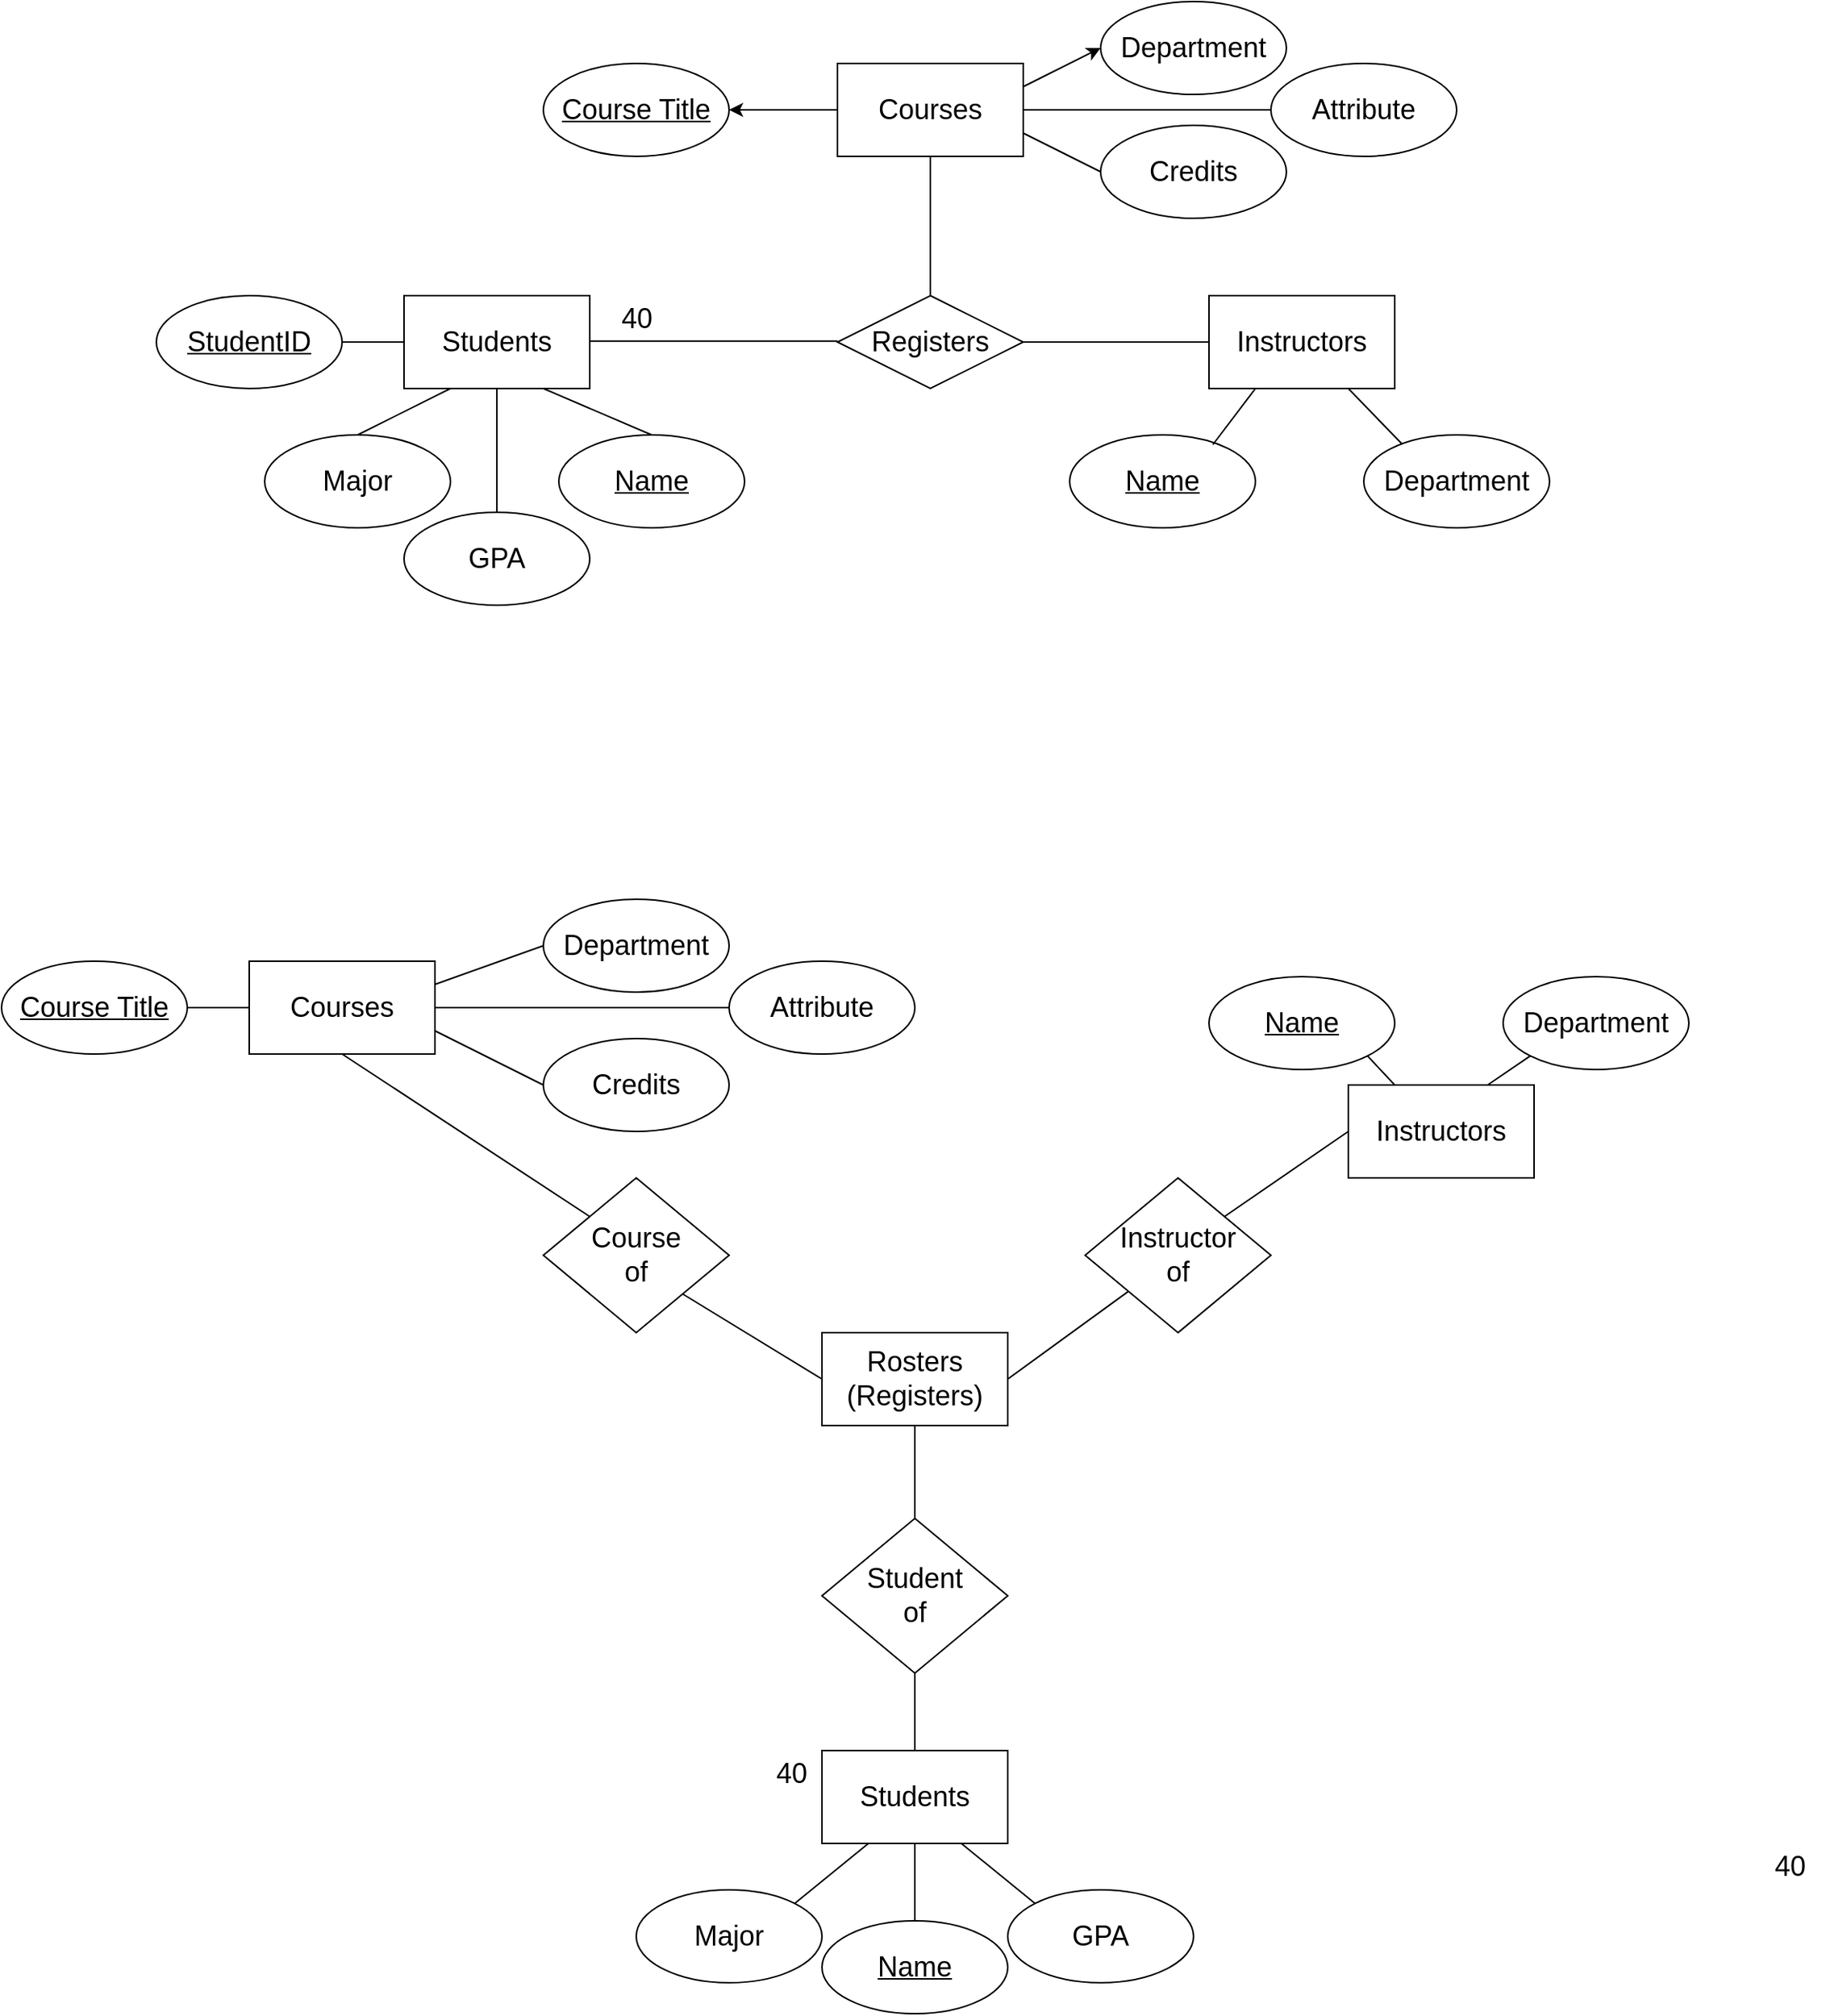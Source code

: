 <mxfile version="18.1.1" type="github">
  <diagram id="D5AAtSXQsttPuj6VKfQw" name="Page-1">
    <mxGraphModel dx="1674" dy="818" grid="1" gridSize="10" guides="1" tooltips="1" connect="1" arrows="1" fold="1" page="1" pageScale="1" pageWidth="850" pageHeight="1400" math="0" shadow="0">
      <root>
        <mxCell id="0" />
        <mxCell id="1" parent="0" />
        <mxCell id="kqk-4xn9vtSDWn9mELsq-3" value="&lt;font style=&quot;font-size: 18px&quot;&gt;Students&lt;/font&gt;" style="rounded=0;whiteSpace=wrap;html=1;" parent="1" vertex="1">
          <mxGeometry x="-120" y="330" width="120" height="60" as="geometry" />
        </mxCell>
        <mxCell id="kqk-4xn9vtSDWn9mELsq-47" value="" style="edgeStyle=orthogonalEdgeStyle;rounded=0;orthogonalLoop=1;jettySize=auto;html=1;fontSize=18;" parent="1" source="kqk-4xn9vtSDWn9mELsq-10" target="kqk-4xn9vtSDWn9mELsq-46" edge="1">
          <mxGeometry relative="1" as="geometry" />
        </mxCell>
        <mxCell id="kqk-4xn9vtSDWn9mELsq-10" value="&lt;font style=&quot;font-size: 18px&quot;&gt;Courses&lt;/font&gt;" style="rounded=0;whiteSpace=wrap;html=1;" parent="1" vertex="1">
          <mxGeometry x="160" y="180" width="120" height="60" as="geometry" />
        </mxCell>
        <mxCell id="kqk-4xn9vtSDWn9mELsq-21" value="Registers" style="rhombus;whiteSpace=wrap;html=1;fontSize=18;" parent="1" vertex="1">
          <mxGeometry x="160" y="330" width="120" height="60" as="geometry" />
        </mxCell>
        <mxCell id="kqk-4xn9vtSDWn9mELsq-24" value="" style="endArrow=none;html=1;rounded=0;exitX=0.5;exitY=0;exitDx=0;exitDy=0;" parent="1" source="kqk-4xn9vtSDWn9mELsq-21" edge="1">
          <mxGeometry width="50" height="50" relative="1" as="geometry">
            <mxPoint x="310" y="410" as="sourcePoint" />
            <mxPoint x="220" y="240" as="targetPoint" />
          </mxGeometry>
        </mxCell>
        <mxCell id="kqk-4xn9vtSDWn9mELsq-38" value="&lt;font style=&quot;font-size: 18px&quot;&gt;Department&lt;/font&gt;" style="ellipse;whiteSpace=wrap;html=1;" parent="1" vertex="1">
          <mxGeometry x="330" y="140" width="120" height="60" as="geometry" />
        </mxCell>
        <mxCell id="kqk-4xn9vtSDWn9mELsq-42" value="&lt;font style=&quot;font-size: 18px&quot;&gt;Credits&lt;/font&gt;" style="ellipse;whiteSpace=wrap;html=1;" parent="1" vertex="1">
          <mxGeometry x="330" y="220" width="120" height="60" as="geometry" />
        </mxCell>
        <mxCell id="kqk-4xn9vtSDWn9mELsq-43" value="" style="endArrow=classic;html=1;rounded=0;fontSize=18;entryX=0;entryY=0.5;entryDx=0;entryDy=0;exitX=1;exitY=0.25;exitDx=0;exitDy=0;" parent="1" source="kqk-4xn9vtSDWn9mELsq-10" target="kqk-4xn9vtSDWn9mELsq-38" edge="1">
          <mxGeometry width="50" height="50" relative="1" as="geometry">
            <mxPoint x="310" y="400" as="sourcePoint" />
            <mxPoint x="360" y="350" as="targetPoint" />
          </mxGeometry>
        </mxCell>
        <mxCell id="kqk-4xn9vtSDWn9mELsq-44" value="" style="endArrow=none;html=1;rounded=0;fontSize=18;exitX=1;exitY=0.75;exitDx=0;exitDy=0;entryX=0;entryY=0.5;entryDx=0;entryDy=0;" parent="1" source="kqk-4xn9vtSDWn9mELsq-10" target="kqk-4xn9vtSDWn9mELsq-42" edge="1">
          <mxGeometry width="50" height="50" relative="1" as="geometry">
            <mxPoint x="310" y="400" as="sourcePoint" />
            <mxPoint x="360" y="350" as="targetPoint" />
          </mxGeometry>
        </mxCell>
        <mxCell id="kqk-4xn9vtSDWn9mELsq-46" value="&lt;u style=&quot;font-size: 18px&quot;&gt;Course Title&lt;/u&gt;" style="ellipse;whiteSpace=wrap;html=1;" parent="1" vertex="1">
          <mxGeometry x="-30" y="180" width="120" height="60" as="geometry" />
        </mxCell>
        <mxCell id="kqk-4xn9vtSDWn9mELsq-54" value="&lt;u style=&quot;font-size: 18px&quot;&gt;Name&lt;/u&gt;" style="ellipse;whiteSpace=wrap;html=1;" parent="1" vertex="1">
          <mxGeometry x="-20" y="420" width="120" height="60" as="geometry" />
        </mxCell>
        <mxCell id="kqk-4xn9vtSDWn9mELsq-56" value="&lt;font style=&quot;font-size: 18px&quot;&gt;Major&lt;/font&gt;" style="ellipse;whiteSpace=wrap;html=1;" parent="1" vertex="1">
          <mxGeometry x="-210" y="420" width="120" height="60" as="geometry" />
        </mxCell>
        <mxCell id="kqk-4xn9vtSDWn9mELsq-57" value="" style="endArrow=none;html=1;rounded=0;fontSize=18;entryX=0;entryY=0.5;entryDx=0;entryDy=0;exitX=1;exitY=0.5;exitDx=0;exitDy=0;" parent="1" source="kqk-4xn9vtSDWn9mELsq-132" target="kqk-4xn9vtSDWn9mELsq-114" edge="1">
          <mxGeometry width="50" height="50" relative="1" as="geometry">
            <mxPoint x="380" y="430" as="sourcePoint" />
            <mxPoint x="430" y="380" as="targetPoint" />
          </mxGeometry>
        </mxCell>
        <mxCell id="kqk-4xn9vtSDWn9mELsq-59" value="&lt;font style=&quot;font-size: 18px&quot;&gt;GPA&lt;/font&gt;" style="ellipse;whiteSpace=wrap;html=1;" parent="1" vertex="1">
          <mxGeometry x="-120" y="470" width="120" height="60" as="geometry" />
        </mxCell>
        <mxCell id="kqk-4xn9vtSDWn9mELsq-61" value="" style="endArrow=none;html=1;rounded=0;fontSize=18;entryX=0.5;entryY=1;entryDx=0;entryDy=0;exitX=0.5;exitY=0;exitDx=0;exitDy=0;" parent="1" source="kqk-4xn9vtSDWn9mELsq-59" target="kqk-4xn9vtSDWn9mELsq-3" edge="1">
          <mxGeometry width="50" height="50" relative="1" as="geometry">
            <mxPoint x="405" y="490" as="sourcePoint" />
            <mxPoint x="405" y="450" as="targetPoint" />
          </mxGeometry>
        </mxCell>
        <mxCell id="kqk-4xn9vtSDWn9mELsq-63" value="&lt;font style=&quot;font-size: 18px&quot;&gt;Attribute&lt;/font&gt;" style="ellipse;whiteSpace=wrap;html=1;" parent="1" vertex="1">
          <mxGeometry x="440" y="180" width="120" height="60" as="geometry" />
        </mxCell>
        <mxCell id="kqk-4xn9vtSDWn9mELsq-64" value="" style="endArrow=none;html=1;rounded=0;fontSize=18;entryX=0;entryY=0.5;entryDx=0;entryDy=0;" parent="1" target="kqk-4xn9vtSDWn9mELsq-63" edge="1">
          <mxGeometry width="50" height="50" relative="1" as="geometry">
            <mxPoint x="280" y="210" as="sourcePoint" />
            <mxPoint x="340" y="260" as="targetPoint" />
          </mxGeometry>
        </mxCell>
        <mxCell id="kqk-4xn9vtSDWn9mELsq-66" value="40" style="text;html=1;align=center;verticalAlign=middle;resizable=0;points=[];autosize=1;strokeColor=none;fillColor=none;fontSize=18;" parent="1" vertex="1">
          <mxGeometry x="10" y="330" width="40" height="30" as="geometry" />
        </mxCell>
        <mxCell id="kqk-4xn9vtSDWn9mELsq-108" value="&lt;font style=&quot;font-size: 18px&quot;&gt;Students&lt;/font&gt;" style="rounded=0;whiteSpace=wrap;html=1;" parent="1" vertex="1">
          <mxGeometry x="150" y="1270" width="120" height="60" as="geometry" />
        </mxCell>
        <mxCell id="kqk-4xn9vtSDWn9mELsq-109" value="" style="endArrow=none;html=1;rounded=0;fontSize=18;entryX=0.5;entryY=0;entryDx=0;entryDy=0;exitX=0.5;exitY=1;exitDx=0;exitDy=0;startArrow=none;" parent="1" source="nfyCwnI3M_auW951u2xR-20" target="kqk-4xn9vtSDWn9mELsq-108" edge="1">
          <mxGeometry width="50" height="50" relative="1" as="geometry">
            <mxPoint x="210" y="1290" as="sourcePoint" />
            <mxPoint x="330" y="1110" as="targetPoint" />
          </mxGeometry>
        </mxCell>
        <mxCell id="kqk-4xn9vtSDWn9mELsq-111" value="&lt;span style=&quot;font-size: 18px;&quot;&gt;Rosters&lt;br&gt;(Registers)&lt;br&gt;&lt;/span&gt;" style="rounded=0;whiteSpace=wrap;html=1;" parent="1" vertex="1">
          <mxGeometry x="150" y="1000" width="120" height="60" as="geometry" />
        </mxCell>
        <mxCell id="kqk-4xn9vtSDWn9mELsq-114" value="&lt;font style=&quot;font-size: 18px&quot;&gt;Courses&lt;/font&gt;" style="rounded=0;whiteSpace=wrap;html=1;" parent="1" vertex="1">
          <mxGeometry x="-220" y="760" width="120" height="60" as="geometry" />
        </mxCell>
        <mxCell id="kqk-4xn9vtSDWn9mELsq-116" value="Instructor&lt;br&gt;of" style="rhombus;whiteSpace=wrap;html=1;fontSize=18;" parent="1" vertex="1">
          <mxGeometry x="320" y="900" width="120" height="100" as="geometry" />
        </mxCell>
        <mxCell id="kqk-4xn9vtSDWn9mELsq-117" value="" style="endArrow=none;html=1;rounded=0;entryX=0;entryY=0.5;entryDx=0;entryDy=0;exitX=1;exitY=0;exitDx=0;exitDy=0;" parent="1" source="kqk-4xn9vtSDWn9mELsq-116" target="nfyCwnI3M_auW951u2xR-13" edge="1">
          <mxGeometry width="50" height="50" relative="1" as="geometry">
            <mxPoint x="390" y="945" as="sourcePoint" />
            <mxPoint x="550" y="1300" as="targetPoint" />
          </mxGeometry>
        </mxCell>
        <mxCell id="kqk-4xn9vtSDWn9mELsq-118" value="" style="endArrow=none;html=1;rounded=0;exitX=1;exitY=0.5;exitDx=0;exitDy=0;" parent="1" source="kqk-4xn9vtSDWn9mELsq-111" target="kqk-4xn9vtSDWn9mELsq-116" edge="1">
          <mxGeometry width="50" height="50" relative="1" as="geometry">
            <mxPoint x="520" y="1330" as="sourcePoint" />
            <mxPoint x="570" y="1280" as="targetPoint" />
          </mxGeometry>
        </mxCell>
        <mxCell id="kqk-4xn9vtSDWn9mELsq-119" value="" style="endArrow=none;html=1;rounded=0;entryX=0.5;entryY=1;entryDx=0;entryDy=0;startArrow=none;exitX=0;exitY=0;exitDx=0;exitDy=0;" parent="1" source="nfyCwnI3M_auW951u2xR-16" target="kqk-4xn9vtSDWn9mELsq-114" edge="1">
          <mxGeometry width="50" height="50" relative="1" as="geometry">
            <mxPoint x="10" y="925" as="sourcePoint" />
            <mxPoint x="30" y="1020" as="targetPoint" />
          </mxGeometry>
        </mxCell>
        <mxCell id="kqk-4xn9vtSDWn9mELsq-126" value="&lt;u style=&quot;font-size: 18px&quot;&gt;Name&lt;/u&gt;" style="ellipse;whiteSpace=wrap;html=1;" parent="1" vertex="1">
          <mxGeometry x="310" y="420" width="120" height="60" as="geometry" />
        </mxCell>
        <mxCell id="kqk-4xn9vtSDWn9mELsq-127" value="" style="endArrow=none;html=1;rounded=0;fontSize=18;entryX=0.25;entryY=1;entryDx=0;entryDy=0;exitX=0.771;exitY=0.104;exitDx=0;exitDy=0;exitPerimeter=0;" parent="1" source="kqk-4xn9vtSDWn9mELsq-126" target="nfyCwnI3M_auW951u2xR-5" edge="1">
          <mxGeometry width="50" height="50" relative="1" as="geometry">
            <mxPoint x="320" y="1060" as="sourcePoint" />
            <mxPoint x="370" y="1010" as="targetPoint" />
          </mxGeometry>
        </mxCell>
        <mxCell id="kqk-4xn9vtSDWn9mELsq-128" value="&lt;font style=&quot;font-size: 18px&quot;&gt;Department&lt;/font&gt;" style="ellipse;whiteSpace=wrap;html=1;" parent="1" vertex="1">
          <mxGeometry x="-30" y="720" width="120" height="60" as="geometry" />
        </mxCell>
        <mxCell id="kqk-4xn9vtSDWn9mELsq-129" value="&lt;font style=&quot;font-size: 18px&quot;&gt;Credits&lt;/font&gt;" style="ellipse;whiteSpace=wrap;html=1;" parent="1" vertex="1">
          <mxGeometry x="-30" y="810" width="120" height="60" as="geometry" />
        </mxCell>
        <mxCell id="kqk-4xn9vtSDWn9mELsq-131" value="" style="endArrow=none;html=1;rounded=0;fontSize=18;entryX=0;entryY=0.5;entryDx=0;entryDy=0;exitX=1;exitY=0.75;exitDx=0;exitDy=0;" parent="1" source="kqk-4xn9vtSDWn9mELsq-114" target="kqk-4xn9vtSDWn9mELsq-129" edge="1">
          <mxGeometry width="50" height="50" relative="1" as="geometry">
            <mxPoint x="-90" y="820" as="sourcePoint" />
            <mxPoint x="-10" y="940" as="targetPoint" />
          </mxGeometry>
        </mxCell>
        <mxCell id="kqk-4xn9vtSDWn9mELsq-132" value="&lt;u style=&quot;font-size: 18px&quot;&gt;Course Title&lt;/u&gt;" style="ellipse;whiteSpace=wrap;html=1;" parent="1" vertex="1">
          <mxGeometry x="-380" y="760" width="120" height="60" as="geometry" />
        </mxCell>
        <mxCell id="kqk-4xn9vtSDWn9mELsq-137" value="&lt;u style=&quot;font-size: 18px&quot;&gt;Name&lt;/u&gt;" style="ellipse;whiteSpace=wrap;html=1;" parent="1" vertex="1">
          <mxGeometry x="150" y="1380" width="120" height="60" as="geometry" />
        </mxCell>
        <mxCell id="kqk-4xn9vtSDWn9mELsq-138" value="&lt;font style=&quot;font-size: 18px&quot;&gt;Major&lt;/font&gt;" style="ellipse;whiteSpace=wrap;html=1;" parent="1" vertex="1">
          <mxGeometry x="30" y="1360" width="120" height="60" as="geometry" />
        </mxCell>
        <mxCell id="kqk-4xn9vtSDWn9mELsq-139" value="" style="endArrow=none;html=1;rounded=0;fontSize=18;exitX=1;exitY=0;exitDx=0;exitDy=0;" parent="1" source="kqk-4xn9vtSDWn9mELsq-138" edge="1">
          <mxGeometry width="50" height="50" relative="1" as="geometry">
            <mxPoint x="460" y="1360" as="sourcePoint" />
            <mxPoint x="180" y="1330" as="targetPoint" />
          </mxGeometry>
        </mxCell>
        <mxCell id="kqk-4xn9vtSDWn9mELsq-140" value="&lt;font style=&quot;font-size: 18px&quot;&gt;GPA&lt;/font&gt;" style="ellipse;whiteSpace=wrap;html=1;" parent="1" vertex="1">
          <mxGeometry x="270" y="1360" width="120" height="60" as="geometry" />
        </mxCell>
        <mxCell id="kqk-4xn9vtSDWn9mELsq-141" value="" style="endArrow=none;html=1;rounded=0;fontSize=18;entryX=0.75;entryY=1;entryDx=0;entryDy=0;exitX=0;exitY=0;exitDx=0;exitDy=0;" parent="1" source="kqk-4xn9vtSDWn9mELsq-140" target="kqk-4xn9vtSDWn9mELsq-108" edge="1">
          <mxGeometry width="50" height="50" relative="1" as="geometry">
            <mxPoint x="655" y="1460" as="sourcePoint" />
            <mxPoint x="655" y="1420" as="targetPoint" />
          </mxGeometry>
        </mxCell>
        <mxCell id="kqk-4xn9vtSDWn9mELsq-142" value="&lt;font style=&quot;font-size: 18px&quot;&gt;Attribute&lt;/font&gt;" style="ellipse;whiteSpace=wrap;html=1;" parent="1" vertex="1">
          <mxGeometry x="90" y="760" width="120" height="60" as="geometry" />
        </mxCell>
        <mxCell id="kqk-4xn9vtSDWn9mELsq-143" value="" style="endArrow=none;html=1;rounded=0;fontSize=18;entryX=0;entryY=0.5;entryDx=0;entryDy=0;exitX=1;exitY=0.5;exitDx=0;exitDy=0;" parent="1" target="kqk-4xn9vtSDWn9mELsq-142" edge="1" source="kqk-4xn9vtSDWn9mELsq-114">
          <mxGeometry width="50" height="50" relative="1" as="geometry">
            <mxPoint x="-90" y="800" as="sourcePoint" />
            <mxPoint x="-30" y="850" as="targetPoint" />
          </mxGeometry>
        </mxCell>
        <mxCell id="kqk-4xn9vtSDWn9mELsq-144" value="40" style="text;html=1;align=center;verticalAlign=middle;resizable=0;points=[];autosize=1;strokeColor=none;fillColor=none;fontSize=18;" parent="1" vertex="1">
          <mxGeometry x="755" y="1330" width="40" height="30" as="geometry" />
        </mxCell>
        <mxCell id="kqk-4xn9vtSDWn9mELsq-145" value="40" style="text;html=1;align=center;verticalAlign=middle;resizable=0;points=[];autosize=1;strokeColor=none;fillColor=none;fontSize=18;" parent="1" vertex="1">
          <mxGeometry x="110" y="1270" width="40" height="30" as="geometry" />
        </mxCell>
        <mxCell id="nfyCwnI3M_auW951u2xR-1" value="" style="endArrow=none;html=1;rounded=0;fontSize=18;entryX=0;entryY=0.5;entryDx=0;entryDy=0;" edge="1" parent="1">
          <mxGeometry width="50" height="50" relative="1" as="geometry">
            <mxPoint y="359.38" as="sourcePoint" />
            <mxPoint x="160" y="359.38" as="targetPoint" />
          </mxGeometry>
        </mxCell>
        <mxCell id="nfyCwnI3M_auW951u2xR-2" value="" style="endArrow=none;html=1;rounded=0;fontSize=18;entryX=0;entryY=0.5;entryDx=0;entryDy=0;exitX=1;exitY=0.25;exitDx=0;exitDy=0;" edge="1" parent="1" source="kqk-4xn9vtSDWn9mELsq-114" target="kqk-4xn9vtSDWn9mELsq-128">
          <mxGeometry width="50" height="50" relative="1" as="geometry">
            <mxPoint x="30" y="460" as="sourcePoint" />
            <mxPoint x="150" y="440" as="targetPoint" />
          </mxGeometry>
        </mxCell>
        <mxCell id="nfyCwnI3M_auW951u2xR-3" value="&lt;u style=&quot;font-size: 18px&quot;&gt;StudentID&lt;/u&gt;" style="ellipse;whiteSpace=wrap;html=1;" vertex="1" parent="1">
          <mxGeometry x="-280" y="330" width="120" height="60" as="geometry" />
        </mxCell>
        <mxCell id="nfyCwnI3M_auW951u2xR-4" value="" style="endArrow=none;html=1;rounded=0;fontSize=18;entryX=0.75;entryY=1;entryDx=0;entryDy=0;exitX=0.5;exitY=0;exitDx=0;exitDy=0;" edge="1" parent="1" source="kqk-4xn9vtSDWn9mELsq-54" target="kqk-4xn9vtSDWn9mELsq-3">
          <mxGeometry width="50" height="50" relative="1" as="geometry">
            <mxPoint x="-130" y="430" as="sourcePoint" />
            <mxPoint x="-80" y="400" as="targetPoint" />
          </mxGeometry>
        </mxCell>
        <mxCell id="nfyCwnI3M_auW951u2xR-5" value="&lt;font style=&quot;font-size: 18px&quot;&gt;Instructors&lt;/font&gt;" style="rounded=0;whiteSpace=wrap;html=1;" vertex="1" parent="1">
          <mxGeometry x="400" y="330" width="120" height="60" as="geometry" />
        </mxCell>
        <mxCell id="nfyCwnI3M_auW951u2xR-6" value="" style="endArrow=none;html=1;rounded=0;fontSize=18;entryX=0;entryY=0.5;entryDx=0;entryDy=0;exitX=1;exitY=0.5;exitDx=0;exitDy=0;" edge="1" parent="1" source="kqk-4xn9vtSDWn9mELsq-21" target="nfyCwnI3M_auW951u2xR-5">
          <mxGeometry width="50" height="50" relative="1" as="geometry">
            <mxPoint x="10" y="369.38" as="sourcePoint" />
            <mxPoint x="170" y="369.38" as="targetPoint" />
          </mxGeometry>
        </mxCell>
        <mxCell id="nfyCwnI3M_auW951u2xR-7" value="&lt;font style=&quot;font-size: 18px&quot;&gt;Department&lt;/font&gt;" style="ellipse;whiteSpace=wrap;html=1;" vertex="1" parent="1">
          <mxGeometry x="500" y="420" width="120" height="60" as="geometry" />
        </mxCell>
        <mxCell id="nfyCwnI3M_auW951u2xR-10" value="" style="endArrow=none;html=1;rounded=0;fontSize=18;entryX=0.75;entryY=1;entryDx=0;entryDy=0;exitX=0.206;exitY=0.098;exitDx=0;exitDy=0;exitPerimeter=0;" edge="1" parent="1" source="nfyCwnI3M_auW951u2xR-7" target="nfyCwnI3M_auW951u2xR-5">
          <mxGeometry width="50" height="50" relative="1" as="geometry">
            <mxPoint x="422.52" y="436.24" as="sourcePoint" />
            <mxPoint x="440" y="400" as="targetPoint" />
          </mxGeometry>
        </mxCell>
        <mxCell id="nfyCwnI3M_auW951u2xR-11" value="&lt;u style=&quot;font-size: 18px&quot;&gt;Name&lt;/u&gt;" style="ellipse;whiteSpace=wrap;html=1;" vertex="1" parent="1">
          <mxGeometry x="400" y="770" width="120" height="60" as="geometry" />
        </mxCell>
        <mxCell id="nfyCwnI3M_auW951u2xR-12" value="" style="endArrow=none;html=1;rounded=0;fontSize=18;exitX=1;exitY=1;exitDx=0;exitDy=0;entryX=0.25;entryY=0;entryDx=0;entryDy=0;" edge="1" parent="1" source="nfyCwnI3M_auW951u2xR-11" target="nfyCwnI3M_auW951u2xR-13">
          <mxGeometry width="50" height="50" relative="1" as="geometry">
            <mxPoint x="410" y="1570" as="sourcePoint" />
            <mxPoint x="420" y="800" as="targetPoint" />
          </mxGeometry>
        </mxCell>
        <mxCell id="nfyCwnI3M_auW951u2xR-13" value="&lt;font style=&quot;font-size: 18px&quot;&gt;Instructors&lt;/font&gt;" style="rounded=0;whiteSpace=wrap;html=1;" vertex="1" parent="1">
          <mxGeometry x="490" y="840" width="120" height="60" as="geometry" />
        </mxCell>
        <mxCell id="nfyCwnI3M_auW951u2xR-14" value="&lt;font style=&quot;font-size: 18px&quot;&gt;Department&lt;/font&gt;" style="ellipse;whiteSpace=wrap;html=1;" vertex="1" parent="1">
          <mxGeometry x="590" y="770" width="120" height="60" as="geometry" />
        </mxCell>
        <mxCell id="nfyCwnI3M_auW951u2xR-15" value="" style="endArrow=none;html=1;rounded=0;fontSize=18;entryX=0.75;entryY=0;entryDx=0;entryDy=0;exitX=0;exitY=1;exitDx=0;exitDy=0;" edge="1" parent="1" source="nfyCwnI3M_auW951u2xR-14" target="nfyCwnI3M_auW951u2xR-13">
          <mxGeometry width="50" height="50" relative="1" as="geometry">
            <mxPoint x="512.52" y="946.24" as="sourcePoint" />
            <mxPoint x="530" y="910" as="targetPoint" />
          </mxGeometry>
        </mxCell>
        <mxCell id="nfyCwnI3M_auW951u2xR-16" value="Course&lt;br&gt;of" style="rhombus;whiteSpace=wrap;html=1;fontSize=18;" vertex="1" parent="1">
          <mxGeometry x="-30" y="900" width="120" height="100" as="geometry" />
        </mxCell>
        <mxCell id="nfyCwnI3M_auW951u2xR-17" value="" style="endArrow=none;html=1;rounded=0;entryX=0;entryY=0.5;entryDx=0;entryDy=0;exitX=1;exitY=1;exitDx=0;exitDy=0;" edge="1" parent="1" source="nfyCwnI3M_auW951u2xR-16" target="kqk-4xn9vtSDWn9mELsq-111">
          <mxGeometry width="50" height="50" relative="1" as="geometry">
            <mxPoint x="340" y="990.0" as="sourcePoint" />
            <mxPoint x="400" y="960.0" as="targetPoint" />
          </mxGeometry>
        </mxCell>
        <mxCell id="nfyCwnI3M_auW951u2xR-18" value="" style="endArrow=none;html=1;rounded=0;fontSize=18;exitX=0.5;exitY=0;exitDx=0;exitDy=0;" edge="1" parent="1" source="kqk-4xn9vtSDWn9mELsq-137">
          <mxGeometry width="50" height="50" relative="1" as="geometry">
            <mxPoint x="142.8" y="1378.975" as="sourcePoint" />
            <mxPoint x="210" y="1330" as="targetPoint" />
          </mxGeometry>
        </mxCell>
        <mxCell id="nfyCwnI3M_auW951u2xR-20" value="Student&lt;br&gt;of" style="rhombus;whiteSpace=wrap;html=1;fontSize=18;" vertex="1" parent="1">
          <mxGeometry x="150" y="1120" width="120" height="100" as="geometry" />
        </mxCell>
        <mxCell id="nfyCwnI3M_auW951u2xR-21" value="" style="endArrow=none;html=1;rounded=0;fontSize=18;entryX=0.5;entryY=0;entryDx=0;entryDy=0;exitX=0.5;exitY=1;exitDx=0;exitDy=0;" edge="1" parent="1" source="kqk-4xn9vtSDWn9mELsq-111" target="nfyCwnI3M_auW951u2xR-20">
          <mxGeometry width="50" height="50" relative="1" as="geometry">
            <mxPoint x="210" y="1060" as="sourcePoint" />
            <mxPoint x="210" y="1270" as="targetPoint" />
          </mxGeometry>
        </mxCell>
        <mxCell id="nfyCwnI3M_auW951u2xR-48" value="" style="endArrow=none;html=1;rounded=0;fontSize=18;entryX=0;entryY=0.5;entryDx=0;entryDy=0;exitX=1;exitY=0.5;exitDx=0;exitDy=0;" edge="1" parent="1" source="nfyCwnI3M_auW951u2xR-3" target="kqk-4xn9vtSDWn9mELsq-3">
          <mxGeometry width="50" height="50" relative="1" as="geometry">
            <mxPoint x="-50.0" y="480" as="sourcePoint" />
            <mxPoint x="-50.0" y="400" as="targetPoint" />
          </mxGeometry>
        </mxCell>
        <mxCell id="nfyCwnI3M_auW951u2xR-49" value="" style="endArrow=none;html=1;rounded=0;fontSize=18;entryX=0.5;entryY=0;entryDx=0;entryDy=0;exitX=0.25;exitY=1;exitDx=0;exitDy=0;" edge="1" parent="1" source="kqk-4xn9vtSDWn9mELsq-3" target="kqk-4xn9vtSDWn9mELsq-56">
          <mxGeometry width="50" height="50" relative="1" as="geometry">
            <mxPoint x="50.0" y="430" as="sourcePoint" />
            <mxPoint x="-20.0" y="400" as="targetPoint" />
          </mxGeometry>
        </mxCell>
      </root>
    </mxGraphModel>
  </diagram>
</mxfile>
